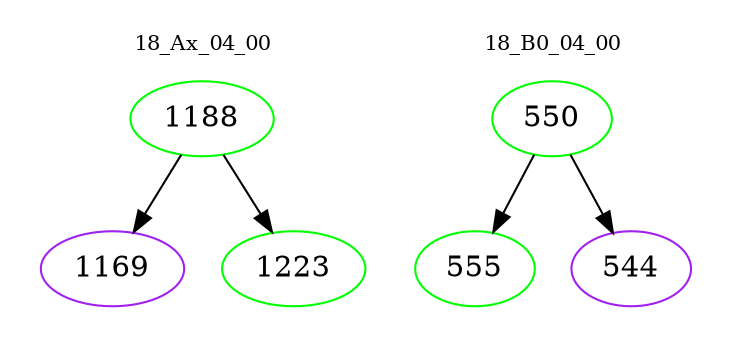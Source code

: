 digraph{
subgraph cluster_0 {
color = white
label = "18_Ax_04_00";
fontsize=10;
T0_1188 [label="1188", color="green"]
T0_1188 -> T0_1169 [color="black"]
T0_1169 [label="1169", color="purple"]
T0_1188 -> T0_1223 [color="black"]
T0_1223 [label="1223", color="green"]
}
subgraph cluster_1 {
color = white
label = "18_B0_04_00";
fontsize=10;
T1_550 [label="550", color="green"]
T1_550 -> T1_555 [color="black"]
T1_555 [label="555", color="green"]
T1_550 -> T1_544 [color="black"]
T1_544 [label="544", color="purple"]
}
}
